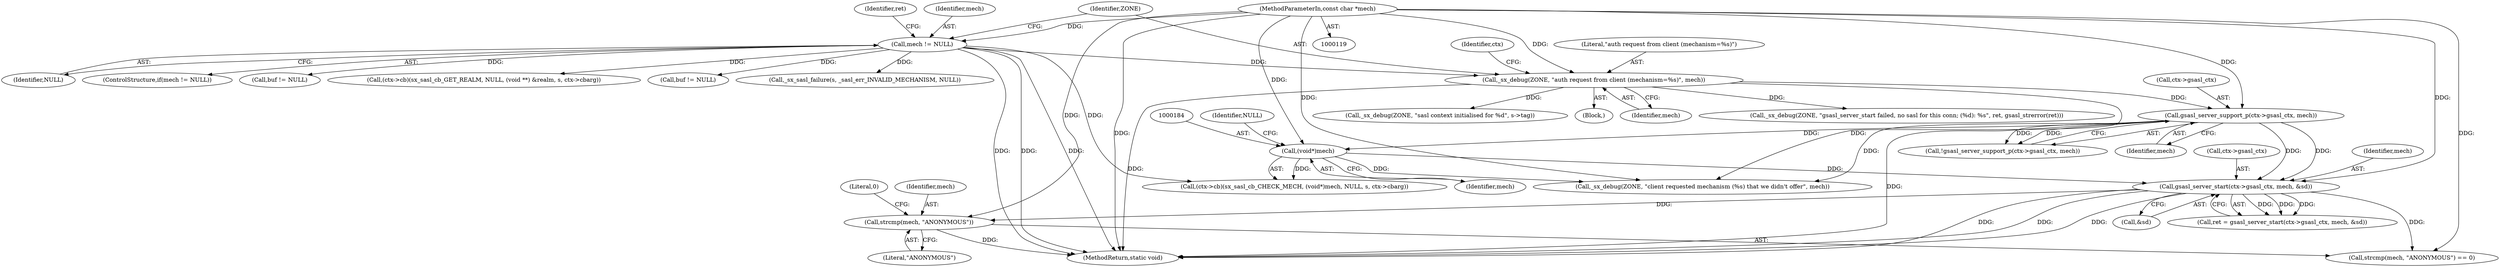 digraph "0_jabberd2_8416ae54ecefa670534f27a31db71d048b9c7f16_0@API" {
"1000428" [label="(Call,strcmp(mech, \"ANONYMOUS\"))"];
"1000207" [label="(Call,gsasl_server_start(ctx->gsasl_ctx, mech, &sd))"];
"1000175" [label="(Call,gsasl_server_support_p(ctx->gsasl_ctx, mech))"];
"1000168" [label="(Call,_sx_debug(ZONE, \"auth request from client (mechanism=%s)\", mech))"];
"1000164" [label="(Call,mech != NULL)"];
"1000123" [label="(MethodParameterIn,const char *mech)"];
"1000183" [label="(Call,(void*)mech)"];
"1000175" [label="(Call,gsasl_server_support_p(ctx->gsasl_ctx, mech))"];
"1000429" [label="(Identifier,mech)"];
"1000174" [label="(Call,!gsasl_server_support_p(ctx->gsasl_ctx, mech))"];
"1000430" [label="(Literal,\"ANONYMOUS\")"];
"1000205" [label="(Call,ret = gsasl_server_start(ctx->gsasl_ctx, mech, &sd))"];
"1000211" [label="(Identifier,mech)"];
"1000166" [label="(Identifier,NULL)"];
"1000171" [label="(Identifier,mech)"];
"1000170" [label="(Literal,\"auth request from client (mechanism=%s)\")"];
"1000428" [label="(Call,strcmp(mech, \"ANONYMOUS\"))"];
"1000219" [label="(Call,_sx_debug(ZONE, \"gsasl_server_start failed, no sasl for this conn; (%d): %s\", ret, gsasl_strerror(ret)))"];
"1000163" [label="(ControlStructure,if(mech != NULL))"];
"1000431" [label="(Literal,0)"];
"1000427" [label="(Call,strcmp(mech, \"ANONYMOUS\") == 0)"];
"1000183" [label="(Call,(void*)mech)"];
"1000181" [label="(Call,(ctx->cb)(sx_sasl_cb_CHECK_MECH, (void*)mech, NULL, s, ctx->cbarg))"];
"1000577" [label="(Call,buf != NULL)"];
"1000177" [label="(Identifier,ctx)"];
"1000186" [label="(Identifier,NULL)"];
"1000409" [label="(Call,_sx_debug(ZONE, \"sasl context initialised for %d\", s->tag))"];
"1000212" [label="(Call,&sd)"];
"1000208" [label="(Call,ctx->gsasl_ctx)"];
"1000169" [label="(Identifier,ZONE)"];
"1000234" [label="(Call,(ctx->cb)(sx_sasl_cb_GET_REALM, NULL, (void **) &realm, s, ctx->cbarg))"];
"1000599" [label="(Call,buf != NULL)"];
"1000207" [label="(Call,gsasl_server_start(ctx->gsasl_ctx, mech, &sd))"];
"1000199" [label="(Call,_sx_sasl_failure(s, _sasl_err_INVALID_MECHANISM, NULL))"];
"1000167" [label="(Block,)"];
"1000805" [label="(MethodReturn,static void)"];
"1000176" [label="(Call,ctx->gsasl_ctx)"];
"1000168" [label="(Call,_sx_debug(ZONE, \"auth request from client (mechanism=%s)\", mech))"];
"1000193" [label="(Call,_sx_debug(ZONE, \"client requested mechanism (%s) that we didn't offer\", mech))"];
"1000165" [label="(Identifier,mech)"];
"1000123" [label="(MethodParameterIn,const char *mech)"];
"1000185" [label="(Identifier,mech)"];
"1000179" [label="(Identifier,mech)"];
"1000164" [label="(Call,mech != NULL)"];
"1000532" [label="(Identifier,ret)"];
"1000428" -> "1000427"  [label="AST: "];
"1000428" -> "1000430"  [label="CFG: "];
"1000429" -> "1000428"  [label="AST: "];
"1000430" -> "1000428"  [label="AST: "];
"1000431" -> "1000428"  [label="CFG: "];
"1000428" -> "1000805"  [label="DDG: "];
"1000207" -> "1000428"  [label="DDG: "];
"1000123" -> "1000428"  [label="DDG: "];
"1000207" -> "1000205"  [label="AST: "];
"1000207" -> "1000212"  [label="CFG: "];
"1000208" -> "1000207"  [label="AST: "];
"1000211" -> "1000207"  [label="AST: "];
"1000212" -> "1000207"  [label="AST: "];
"1000205" -> "1000207"  [label="CFG: "];
"1000207" -> "1000805"  [label="DDG: "];
"1000207" -> "1000805"  [label="DDG: "];
"1000207" -> "1000805"  [label="DDG: "];
"1000207" -> "1000205"  [label="DDG: "];
"1000207" -> "1000205"  [label="DDG: "];
"1000207" -> "1000205"  [label="DDG: "];
"1000175" -> "1000207"  [label="DDG: "];
"1000175" -> "1000207"  [label="DDG: "];
"1000183" -> "1000207"  [label="DDG: "];
"1000123" -> "1000207"  [label="DDG: "];
"1000207" -> "1000427"  [label="DDG: "];
"1000175" -> "1000174"  [label="AST: "];
"1000175" -> "1000179"  [label="CFG: "];
"1000176" -> "1000175"  [label="AST: "];
"1000179" -> "1000175"  [label="AST: "];
"1000174" -> "1000175"  [label="CFG: "];
"1000175" -> "1000805"  [label="DDG: "];
"1000175" -> "1000174"  [label="DDG: "];
"1000175" -> "1000174"  [label="DDG: "];
"1000168" -> "1000175"  [label="DDG: "];
"1000123" -> "1000175"  [label="DDG: "];
"1000175" -> "1000183"  [label="DDG: "];
"1000175" -> "1000193"  [label="DDG: "];
"1000168" -> "1000167"  [label="AST: "];
"1000168" -> "1000171"  [label="CFG: "];
"1000169" -> "1000168"  [label="AST: "];
"1000170" -> "1000168"  [label="AST: "];
"1000171" -> "1000168"  [label="AST: "];
"1000177" -> "1000168"  [label="CFG: "];
"1000168" -> "1000805"  [label="DDG: "];
"1000164" -> "1000168"  [label="DDG: "];
"1000123" -> "1000168"  [label="DDG: "];
"1000168" -> "1000193"  [label="DDG: "];
"1000168" -> "1000219"  [label="DDG: "];
"1000168" -> "1000409"  [label="DDG: "];
"1000164" -> "1000163"  [label="AST: "];
"1000164" -> "1000166"  [label="CFG: "];
"1000165" -> "1000164"  [label="AST: "];
"1000166" -> "1000164"  [label="AST: "];
"1000169" -> "1000164"  [label="CFG: "];
"1000532" -> "1000164"  [label="CFG: "];
"1000164" -> "1000805"  [label="DDG: "];
"1000164" -> "1000805"  [label="DDG: "];
"1000164" -> "1000805"  [label="DDG: "];
"1000123" -> "1000164"  [label="DDG: "];
"1000164" -> "1000181"  [label="DDG: "];
"1000164" -> "1000199"  [label="DDG: "];
"1000164" -> "1000234"  [label="DDG: "];
"1000164" -> "1000577"  [label="DDG: "];
"1000164" -> "1000599"  [label="DDG: "];
"1000123" -> "1000119"  [label="AST: "];
"1000123" -> "1000805"  [label="DDG: "];
"1000123" -> "1000183"  [label="DDG: "];
"1000123" -> "1000193"  [label="DDG: "];
"1000123" -> "1000427"  [label="DDG: "];
"1000183" -> "1000181"  [label="AST: "];
"1000183" -> "1000185"  [label="CFG: "];
"1000184" -> "1000183"  [label="AST: "];
"1000185" -> "1000183"  [label="AST: "];
"1000186" -> "1000183"  [label="CFG: "];
"1000183" -> "1000181"  [label="DDG: "];
"1000183" -> "1000193"  [label="DDG: "];
}
